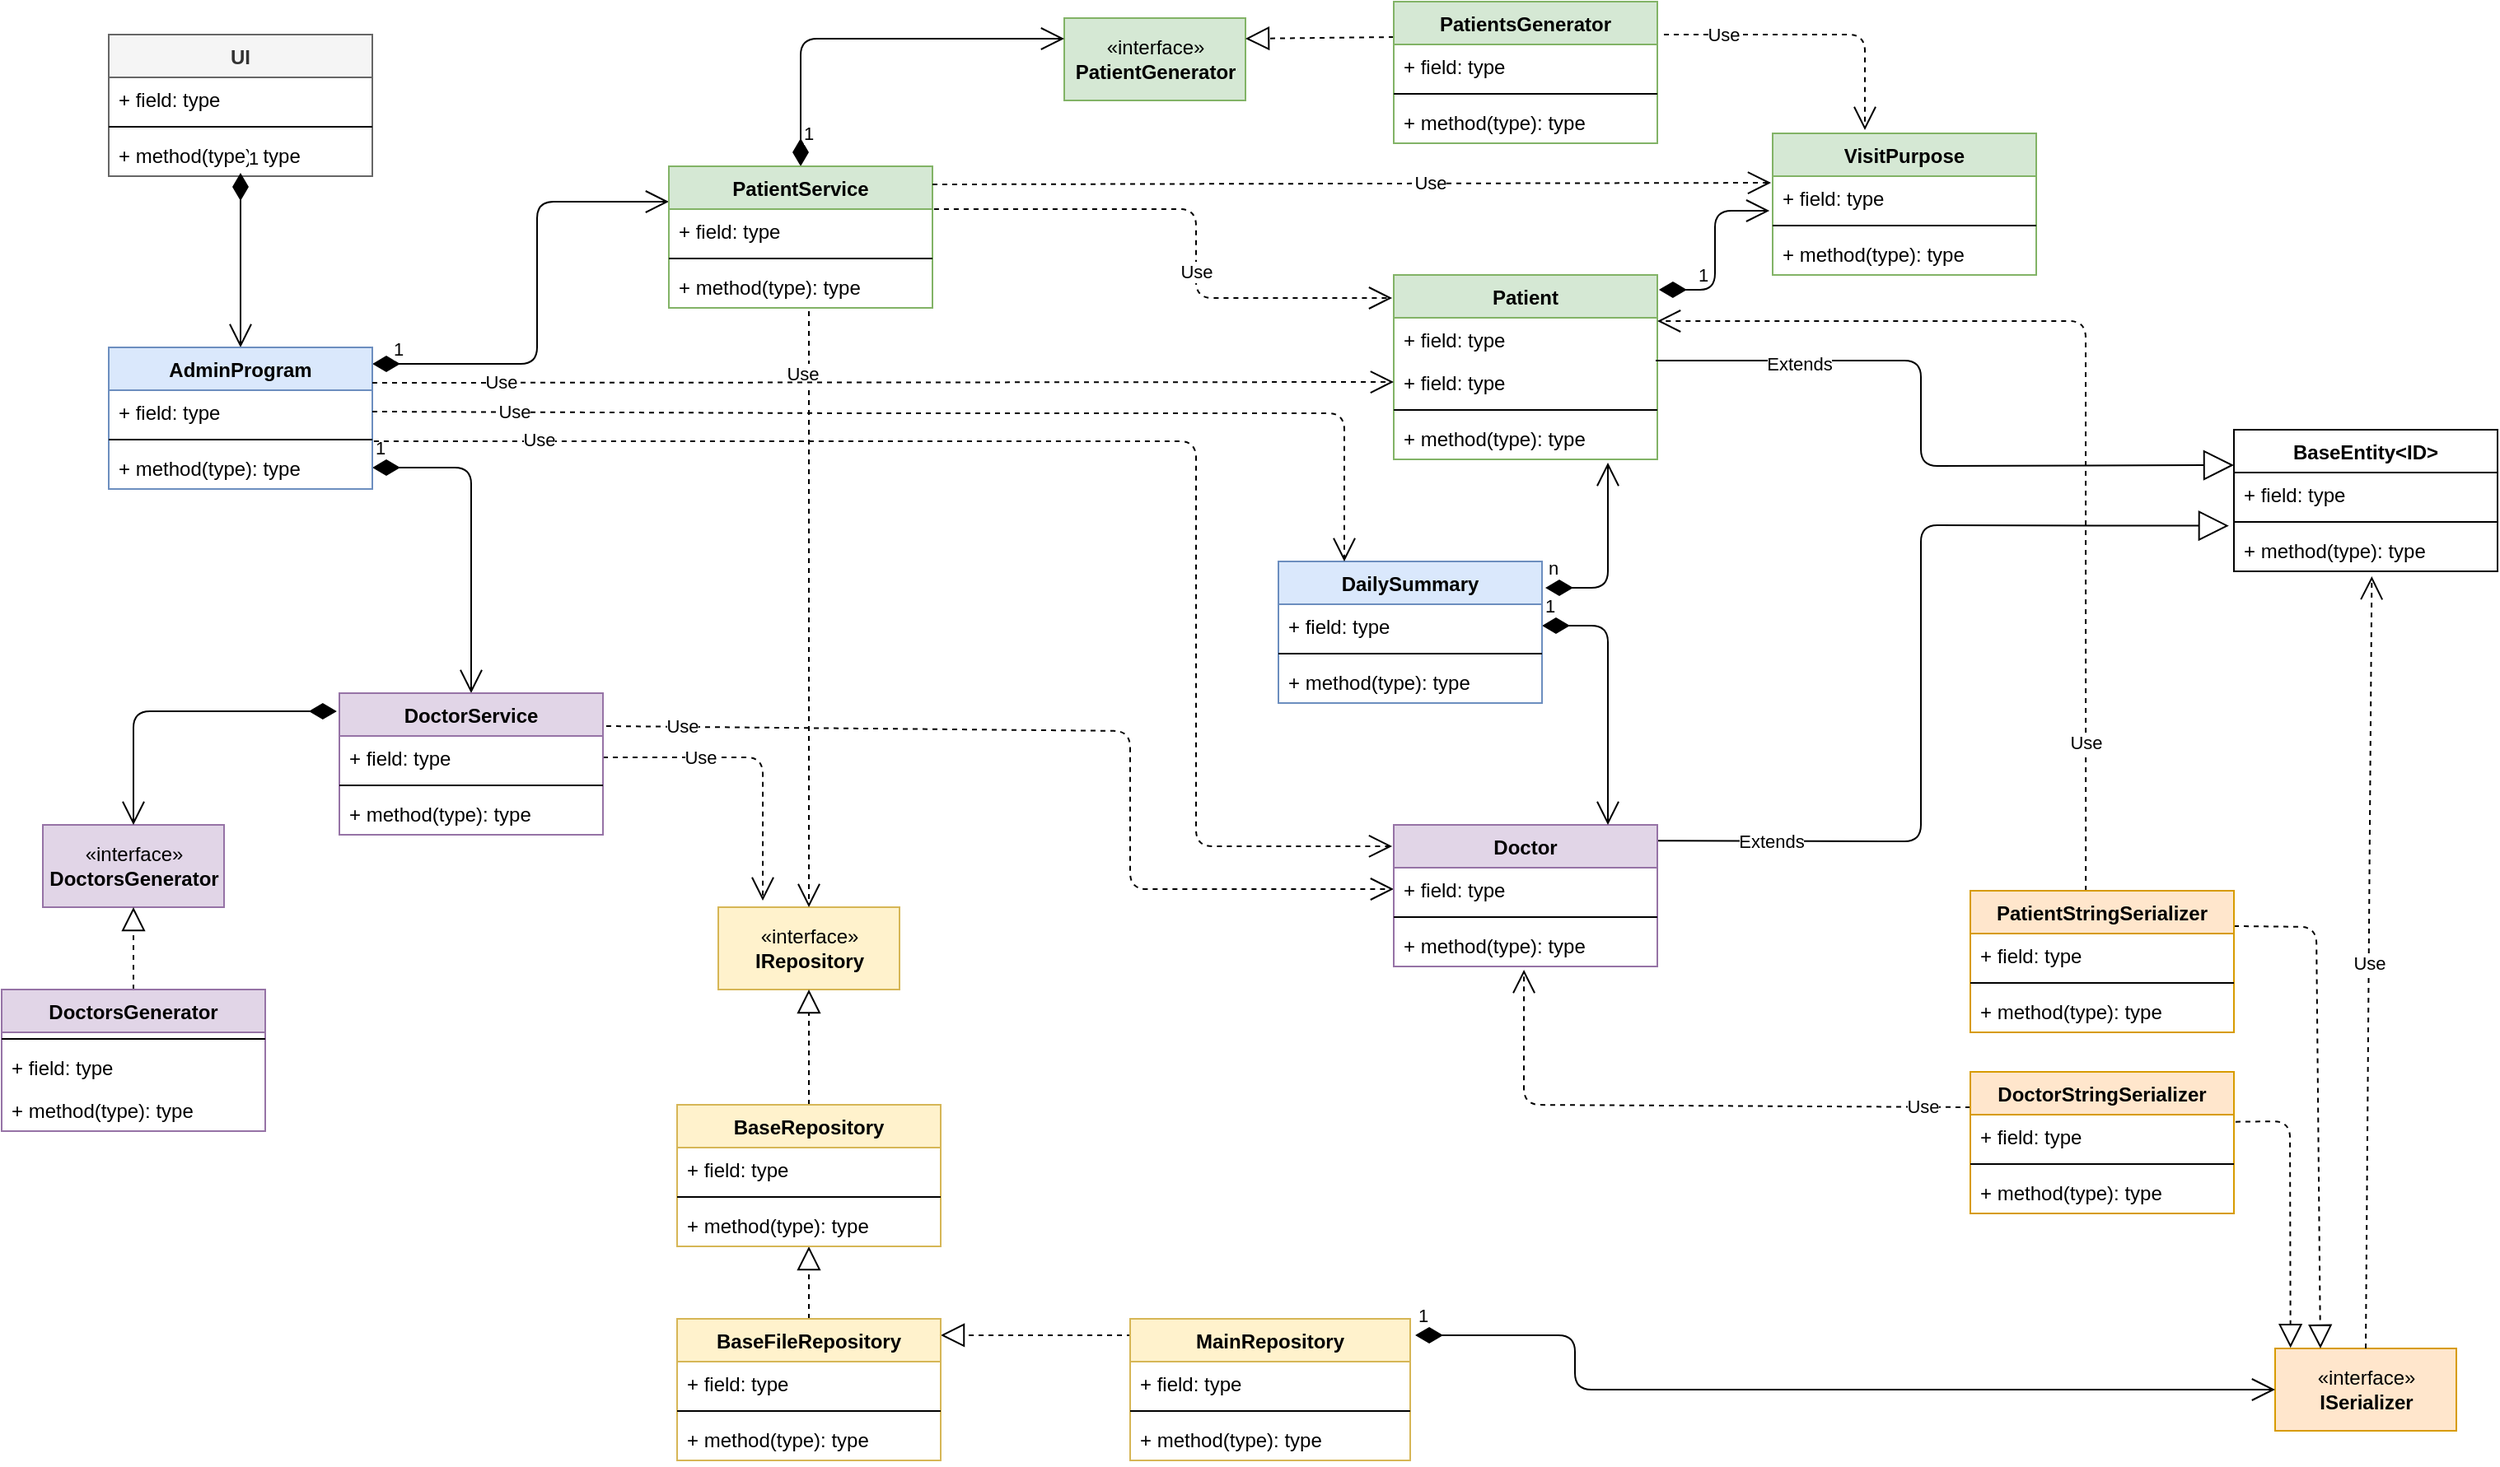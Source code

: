 <mxfile version="12.6.5" type="device"><diagram id="hZBgx05mNBf9n8l7YA9v" name="Page-1"><mxGraphModel dx="1024" dy="592" grid="1" gridSize="10" guides="1" tooltips="1" connect="1" arrows="1" fold="1" page="1" pageScale="1" pageWidth="1600" pageHeight="1400" math="0" shadow="0"><root><mxCell id="0"/><mxCell id="1" parent="0"/><mxCell id="tx1ki3IUED6wEYDxMG1G-6" value="VisitPurpose" style="swimlane;fontStyle=1;align=center;verticalAlign=top;childLayout=stackLayout;horizontal=1;startSize=26;horizontalStack=0;resizeParent=1;resizeParentMax=0;resizeLast=0;collapsible=1;marginBottom=0;fillColor=#d5e8d4;strokeColor=#82b366;" parent="1" vertex="1"><mxGeometry x="1110" y="100" width="160" height="86" as="geometry"/></mxCell><mxCell id="tx1ki3IUED6wEYDxMG1G-7" value="+ field: type" style="text;strokeColor=none;fillColor=none;align=left;verticalAlign=top;spacingLeft=4;spacingRight=4;overflow=hidden;rotatable=0;points=[[0,0.5],[1,0.5]];portConstraint=eastwest;" parent="tx1ki3IUED6wEYDxMG1G-6" vertex="1"><mxGeometry y="26" width="160" height="26" as="geometry"/></mxCell><mxCell id="tx1ki3IUED6wEYDxMG1G-8" value="" style="line;strokeWidth=1;fillColor=none;align=left;verticalAlign=middle;spacingTop=-1;spacingLeft=3;spacingRight=3;rotatable=0;labelPosition=right;points=[];portConstraint=eastwest;" parent="tx1ki3IUED6wEYDxMG1G-6" vertex="1"><mxGeometry y="52" width="160" height="8" as="geometry"/></mxCell><mxCell id="tx1ki3IUED6wEYDxMG1G-9" value="+ method(type): type" style="text;strokeColor=none;fillColor=none;align=left;verticalAlign=top;spacingLeft=4;spacingRight=4;overflow=hidden;rotatable=0;points=[[0,0.5],[1,0.5]];portConstraint=eastwest;" parent="tx1ki3IUED6wEYDxMG1G-6" vertex="1"><mxGeometry y="60" width="160" height="26" as="geometry"/></mxCell><mxCell id="SkpLuKaJNZUmsFl5QfP3-41" value="Patient" style="swimlane;fontStyle=1;align=center;verticalAlign=top;childLayout=stackLayout;horizontal=1;startSize=26;horizontalStack=0;resizeParent=1;resizeParentMax=0;resizeLast=0;collapsible=1;marginBottom=0;fillColor=#d5e8d4;strokeColor=#82b366;" parent="1" vertex="1"><mxGeometry x="880" y="186" width="160" height="112" as="geometry"/></mxCell><mxCell id="tx1ki3IUED6wEYDxMG1G-128" value="+ field: type" style="text;strokeColor=none;fillColor=none;align=left;verticalAlign=top;spacingLeft=4;spacingRight=4;overflow=hidden;rotatable=0;points=[[0,0.5],[1,0.5]];portConstraint=eastwest;" parent="SkpLuKaJNZUmsFl5QfP3-41" vertex="1"><mxGeometry y="26" width="160" height="26" as="geometry"/></mxCell><mxCell id="SkpLuKaJNZUmsFl5QfP3-42" value="+ field: type" style="text;strokeColor=none;fillColor=none;align=left;verticalAlign=top;spacingLeft=4;spacingRight=4;overflow=hidden;rotatable=0;points=[[0,0.5],[1,0.5]];portConstraint=eastwest;" parent="SkpLuKaJNZUmsFl5QfP3-41" vertex="1"><mxGeometry y="52" width="160" height="26" as="geometry"/></mxCell><mxCell id="SkpLuKaJNZUmsFl5QfP3-43" value="" style="line;strokeWidth=1;fillColor=none;align=left;verticalAlign=middle;spacingTop=-1;spacingLeft=3;spacingRight=3;rotatable=0;labelPosition=right;points=[];portConstraint=eastwest;" parent="SkpLuKaJNZUmsFl5QfP3-41" vertex="1"><mxGeometry y="78" width="160" height="8" as="geometry"/></mxCell><mxCell id="SkpLuKaJNZUmsFl5QfP3-44" value="+ method(type): type" style="text;strokeColor=none;fillColor=none;align=left;verticalAlign=top;spacingLeft=4;spacingRight=4;overflow=hidden;rotatable=0;points=[[0,0.5],[1,0.5]];portConstraint=eastwest;" parent="SkpLuKaJNZUmsFl5QfP3-41" vertex="1"><mxGeometry y="86" width="160" height="26" as="geometry"/></mxCell><mxCell id="SkpLuKaJNZUmsFl5QfP3-6" value="«interface»&lt;br&gt;&lt;b&gt;ISerializer&lt;/b&gt;" style="html=1;fillColor=#ffe6cc;strokeColor=#d79b00;" parent="1" vertex="1"><mxGeometry x="1415" y="838" width="110" height="50" as="geometry"/></mxCell><mxCell id="SkpLuKaJNZUmsFl5QfP3-8" value="" style="endArrow=block;dashed=1;endFill=0;endSize=12;html=1;entryX=0.085;entryY=-0.007;entryDx=0;entryDy=0;exitX=1.006;exitY=0.167;exitDx=0;exitDy=0;exitPerimeter=0;entryPerimeter=0;" parent="1" source="SkpLuKaJNZUmsFl5QfP3-3" target="SkpLuKaJNZUmsFl5QfP3-6" edge="1"><mxGeometry width="160" relative="1" as="geometry"><mxPoint x="930" y="670" as="sourcePoint"/><mxPoint x="635" y="840" as="targetPoint"/><Array as="points"><mxPoint x="1424" y="700"/></Array></mxGeometry></mxCell><mxCell id="SkpLuKaJNZUmsFl5QfP3-14" value="" style="endArrow=block;dashed=1;endFill=0;endSize=12;html=1;exitX=1;exitY=0.25;exitDx=0;exitDy=0;entryX=0.25;entryY=0;entryDx=0;entryDy=0;" parent="1" source="SkpLuKaJNZUmsFl5QfP3-9" target="SkpLuKaJNZUmsFl5QfP3-6" edge="1"><mxGeometry width="160" relative="1" as="geometry"><mxPoint x="865" y="840" as="sourcePoint"/><mxPoint x="1450" y="890" as="targetPoint"/><Array as="points"><mxPoint x="1440" y="582"/></Array></mxGeometry></mxCell><mxCell id="SkpLuKaJNZUmsFl5QfP3-15" value="«interface»&lt;br&gt;&lt;b&gt;IRepository&lt;/b&gt;" style="html=1;fillColor=#fff2cc;strokeColor=#d6b656;" parent="1" vertex="1"><mxGeometry x="470" y="570" width="110" height="50" as="geometry"/></mxCell><mxCell id="SkpLuKaJNZUmsFl5QfP3-16" value="" style="endArrow=block;dashed=1;endFill=0;endSize=12;html=1;exitX=0.006;exitY=0.116;exitDx=0;exitDy=0;entryX=1;entryY=0.116;entryDx=0;entryDy=0;entryPerimeter=0;exitPerimeter=0;" parent="1" source="SkpLuKaJNZUmsFl5QfP3-17" target="tx1ki3IUED6wEYDxMG1G-27" edge="1"><mxGeometry width="160" relative="1" as="geometry"><mxPoint x="85" y="1040" as="sourcePoint"/><mxPoint x="195" y="1160" as="targetPoint"/></mxGeometry></mxCell><mxCell id="SkpLuKaJNZUmsFl5QfP3-26" value="Use" style="endArrow=open;endSize=12;dashed=1;html=1;exitX=0.5;exitY=0;exitDx=0;exitDy=0;entryX=0.523;entryY=1.116;entryDx=0;entryDy=0;entryPerimeter=0;" parent="1" source="SkpLuKaJNZUmsFl5QfP3-6" target="SkpLuKaJNZUmsFl5QfP3-25" edge="1"><mxGeometry width="160" relative="1" as="geometry"><mxPoint x="585" y="560" as="sourcePoint"/><mxPoint x="745" y="560" as="targetPoint"/><Array as="points"/></mxGeometry></mxCell><mxCell id="SkpLuKaJNZUmsFl5QfP3-33" value="Extends" style="endArrow=block;endSize=16;endFill=0;html=1;entryX=-0.019;entryY=1.244;entryDx=0;entryDy=0;exitX=0.985;exitY=0.112;exitDx=0;exitDy=0;entryPerimeter=0;exitPerimeter=0;" parent="1" source="SkpLuKaJNZUmsFl5QfP3-28" target="SkpLuKaJNZUmsFl5QfP3-23" edge="1"><mxGeometry x="-0.735" width="160" relative="1" as="geometry"><mxPoint x="315" y="517" as="sourcePoint"/><mxPoint x="515" y="530" as="targetPoint"/><Array as="points"><mxPoint x="1200" y="530"/><mxPoint x="1200" y="338"/></Array><mxPoint as="offset"/></mxGeometry></mxCell><mxCell id="SkpLuKaJNZUmsFl5QfP3-34" value="Use" style="endArrow=open;endSize=12;dashed=1;html=1;exitX=0;exitY=0.25;exitDx=0;exitDy=0;entryX=0.494;entryY=1.077;entryDx=0;entryDy=0;entryPerimeter=0;" parent="1" source="SkpLuKaJNZUmsFl5QfP3-2" target="SkpLuKaJNZUmsFl5QfP3-31" edge="1"><mxGeometry x="-0.835" width="160" relative="1" as="geometry"><mxPoint x="859" y="669" as="sourcePoint"/><mxPoint x="859" y="578" as="targetPoint"/><Array as="points"><mxPoint x="959" y="690"/></Array><mxPoint as="offset"/></mxGeometry></mxCell><mxCell id="SkpLuKaJNZUmsFl5QfP3-46" value="Extends" style="endArrow=block;endSize=16;endFill=0;html=1;entryX=0;entryY=0.25;entryDx=0;entryDy=0;exitX=0.994;exitY=1;exitDx=0;exitDy=0;exitPerimeter=0;" parent="1" source="tx1ki3IUED6wEYDxMG1G-128" target="SkpLuKaJNZUmsFl5QfP3-22" edge="1"><mxGeometry x="-0.581" y="-2" width="160" relative="1" as="geometry"><mxPoint x="1168" y="219" as="sourcePoint"/><mxPoint x="575" y="471.5" as="targetPoint"/><Array as="points"><mxPoint x="1200" y="238"/><mxPoint x="1200" y="302"/></Array><mxPoint as="offset"/></mxGeometry></mxCell><mxCell id="SkpLuKaJNZUmsFl5QfP3-47" value="Use" style="endArrow=open;endSize=12;dashed=1;html=1;entryX=1;entryY=0.25;entryDx=0;entryDy=0;exitX=0.438;exitY=0.07;exitDx=0;exitDy=0;exitPerimeter=0;" parent="1" source="SkpLuKaJNZUmsFl5QfP3-9" target="SkpLuKaJNZUmsFl5QfP3-41" edge="1"><mxGeometry x="-0.686" width="160" relative="1" as="geometry"><mxPoint x="560.04" y="744.964" as="sourcePoint"/><mxPoint x="323" y="620.992" as="targetPoint"/><Array as="points"><mxPoint x="1300" y="214"/></Array><mxPoint as="offset"/></mxGeometry></mxCell><mxCell id="tx1ki3IUED6wEYDxMG1G-15" value="Use" style="endArrow=open;endSize=12;dashed=1;html=1;exitX=1;exitY=0.5;exitDx=0;exitDy=0;" parent="1" source="tx1ki3IUED6wEYDxMG1G-11" edge="1"><mxGeometry x="-0.356" width="160" relative="1" as="geometry"><mxPoint x="400" y="440" as="sourcePoint"/><mxPoint x="497" y="566" as="targetPoint"/><Array as="points"><mxPoint x="497" y="479"/></Array><mxPoint as="offset"/></mxGeometry></mxCell><mxCell id="tx1ki3IUED6wEYDxMG1G-16" value="Use" style="endArrow=open;endSize=12;dashed=1;html=1;entryX=0;entryY=0.5;entryDx=0;entryDy=0;" parent="1" target="SkpLuKaJNZUmsFl5QfP3-29" edge="1"><mxGeometry x="-0.84" width="160" relative="1" as="geometry"><mxPoint x="402" y="460" as="sourcePoint"/><mxPoint x="847" y="496" as="targetPoint"/><Array as="points"><mxPoint x="720" y="463"/><mxPoint x="720" y="559"/></Array><mxPoint as="offset"/></mxGeometry></mxCell><mxCell id="tx1ki3IUED6wEYDxMG1G-21" value="Use" style="endArrow=open;endSize=12;dashed=1;html=1;entryX=-0.006;entryY=0.125;entryDx=0;entryDy=0;exitX=1.006;exitY=0;exitDx=0;exitDy=0;exitPerimeter=0;entryPerimeter=0;" parent="1" source="tx1ki3IUED6wEYDxMG1G-18" target="SkpLuKaJNZUmsFl5QfP3-41" edge="1"><mxGeometry x="0.186" width="160" relative="1" as="geometry"><mxPoint x="535" y="900" as="sourcePoint"/><mxPoint x="363.96" y="617.014" as="targetPoint"/><Array as="points"><mxPoint x="760" y="146"/><mxPoint x="760" y="200"/></Array><mxPoint as="offset"/></mxGeometry></mxCell><mxCell id="tx1ki3IUED6wEYDxMG1G-22" value="Use" style="endArrow=open;endSize=12;dashed=1;html=1;entryX=0.5;entryY=0;entryDx=0;entryDy=0;" parent="1" target="SkpLuKaJNZUmsFl5QfP3-15" edge="1"><mxGeometry x="-0.794" y="-4" width="160" relative="1" as="geometry"><mxPoint x="525" y="208" as="sourcePoint"/><mxPoint x="640" y="350" as="targetPoint"/><Array as="points"/><mxPoint as="offset"/></mxGeometry></mxCell><mxCell id="tx1ki3IUED6wEYDxMG1G-31" value="" style="endArrow=block;dashed=1;endFill=0;endSize=12;html=1;exitX=0.5;exitY=0;exitDx=0;exitDy=0;" parent="1" source="tx1ki3IUED6wEYDxMG1G-27" target="tx1ki3IUED6wEYDxMG1G-35" edge="1"><mxGeometry width="160" relative="1" as="geometry"><mxPoint x="212" y="1076" as="sourcePoint"/><mxPoint x="105" y="1030" as="targetPoint"/></mxGeometry></mxCell><mxCell id="tx1ki3IUED6wEYDxMG1G-37" value="" style="endArrow=block;dashed=1;endFill=0;endSize=12;html=1;exitX=0.5;exitY=0;exitDx=0;exitDy=0;entryX=0.5;entryY=1;entryDx=0;entryDy=0;" parent="1" source="tx1ki3IUED6wEYDxMG1G-32" target="SkpLuKaJNZUmsFl5QfP3-15" edge="1"><mxGeometry width="160" relative="1" as="geometry"><mxPoint x="252.04" y="1085.958" as="sourcePoint"/><mxPoint x="254.389" y="1036" as="targetPoint"/><Array as="points"/></mxGeometry></mxCell><mxCell id="tx1ki3IUED6wEYDxMG1G-62" value="«interface»&lt;br&gt;&lt;b&gt;DoctorsGenerator&lt;/b&gt;" style="html=1;fillColor=#e1d5e7;strokeColor=#9673a6;" parent="1" vertex="1"><mxGeometry x="60" y="520" width="110" height="50" as="geometry"/></mxCell><mxCell id="tx1ki3IUED6wEYDxMG1G-63" value="«interface»&lt;br&gt;&lt;b&gt;PatientGenerator&lt;/b&gt;" style="html=1;fillColor=#d5e8d4;strokeColor=#82b366;" parent="1" vertex="1"><mxGeometry x="680" y="30" width="110" height="50" as="geometry"/></mxCell><mxCell id="tx1ki3IUED6wEYDxMG1G-64" value="" style="endArrow=block;dashed=1;endFill=0;endSize=12;html=1;entryX=0.5;entryY=1;entryDx=0;entryDy=0;exitX=0.5;exitY=0;exitDx=0;exitDy=0;" parent="1" source="tx1ki3IUED6wEYDxMG1G-38" target="tx1ki3IUED6wEYDxMG1G-62" edge="1"><mxGeometry width="160" relative="1" as="geometry"><mxPoint x="132" y="1116" as="sourcePoint"/><mxPoint x="134.381" y="1066" as="targetPoint"/></mxGeometry></mxCell><mxCell id="tx1ki3IUED6wEYDxMG1G-65" value="" style="endArrow=block;dashed=1;endFill=0;endSize=12;html=1;entryX=1;entryY=0.25;entryDx=0;entryDy=0;exitX=0;exitY=0.25;exitDx=0;exitDy=0;" parent="1" source="tx1ki3IUED6wEYDxMG1G-42" target="tx1ki3IUED6wEYDxMG1G-63" edge="1"><mxGeometry width="160" relative="1" as="geometry"><mxPoint x="420.08" y="1088.968" as="sourcePoint"/><mxPoint x="470" y="1060" as="targetPoint"/></mxGeometry></mxCell><mxCell id="tx1ki3IUED6wEYDxMG1G-66" value="1" style="endArrow=open;html=1;endSize=12;startArrow=diamondThin;startSize=14;startFill=1;edgeStyle=orthogonalEdgeStyle;align=left;verticalAlign=bottom;exitX=-0.01;exitY=0.128;exitDx=0;exitDy=0;exitPerimeter=0;entryX=0.5;entryY=0;entryDx=0;entryDy=0;" parent="1" source="tx1ki3IUED6wEYDxMG1G-10" target="tx1ki3IUED6wEYDxMG1G-62" edge="1"><mxGeometry x="-1" y="3" relative="1" as="geometry"><mxPoint x="210" y="470" as="sourcePoint"/><mxPoint x="120" y="510" as="targetPoint"/><Array as="points"><mxPoint x="115" y="451"/></Array></mxGeometry></mxCell><mxCell id="tx1ki3IUED6wEYDxMG1G-57" value="1" style="endArrow=open;html=1;endSize=12;startArrow=diamondThin;startSize=14;startFill=1;edgeStyle=orthogonalEdgeStyle;align=left;verticalAlign=bottom;exitX=0.5;exitY=0;exitDx=0;exitDy=0;entryX=0;entryY=0.25;entryDx=0;entryDy=0;" parent="1" source="tx1ki3IUED6wEYDxMG1G-17" target="tx1ki3IUED6wEYDxMG1G-63" edge="1"><mxGeometry x="-0.904" relative="1" as="geometry"><mxPoint x="537" y="90" as="sourcePoint"/><mxPoint x="720" y="63" as="targetPoint"/><Array as="points"><mxPoint x="520" y="43"/></Array><mxPoint as="offset"/></mxGeometry></mxCell><mxCell id="tx1ki3IUED6wEYDxMG1G-78" value="1" style="endArrow=open;html=1;endSize=12;startArrow=diamondThin;startSize=14;startFill=1;edgeStyle=orthogonalEdgeStyle;align=left;verticalAlign=bottom;exitX=1;exitY=0.5;exitDx=0;exitDy=0;entryX=0.5;entryY=0;entryDx=0;entryDy=0;" parent="1" source="tx1ki3IUED6wEYDxMG1G-61" target="tx1ki3IUED6wEYDxMG1G-10" edge="1"><mxGeometry x="-1" y="3" relative="1" as="geometry"><mxPoint x="480" y="210" as="sourcePoint"/><mxPoint x="438" y="352" as="targetPoint"/><Array as="points"><mxPoint x="320" y="303"/></Array></mxGeometry></mxCell><mxCell id="tx1ki3IUED6wEYDxMG1G-79" value="1" style="endArrow=open;html=1;endSize=12;startArrow=diamondThin;startSize=14;startFill=1;edgeStyle=orthogonalEdgeStyle;align=left;verticalAlign=bottom;entryX=0;entryY=0.25;entryDx=0;entryDy=0;" parent="1" target="tx1ki3IUED6wEYDxMG1G-17" edge="1"><mxGeometry x="-0.923" relative="1" as="geometry"><mxPoint x="260" y="240" as="sourcePoint"/><mxPoint x="1220" y="180" as="targetPoint"/><Array as="points"><mxPoint x="260" y="240"/><mxPoint x="360" y="240"/><mxPoint x="360" y="142"/></Array><mxPoint as="offset"/></mxGeometry></mxCell><mxCell id="tx1ki3IUED6wEYDxMG1G-42" value="PatientsGenerator" style="swimlane;fontStyle=1;align=center;verticalAlign=top;childLayout=stackLayout;horizontal=1;startSize=26;horizontalStack=0;resizeParent=1;resizeParentMax=0;resizeLast=0;collapsible=1;marginBottom=0;fillColor=#d5e8d4;strokeColor=#82b366;" parent="1" vertex="1"><mxGeometry x="880" y="20" width="160" height="86" as="geometry"/></mxCell><mxCell id="tx1ki3IUED6wEYDxMG1G-43" value="+ field: type" style="text;strokeColor=none;fillColor=none;align=left;verticalAlign=top;spacingLeft=4;spacingRight=4;overflow=hidden;rotatable=0;points=[[0,0.5],[1,0.5]];portConstraint=eastwest;" parent="tx1ki3IUED6wEYDxMG1G-42" vertex="1"><mxGeometry y="26" width="160" height="26" as="geometry"/></mxCell><mxCell id="tx1ki3IUED6wEYDxMG1G-44" value="" style="line;strokeWidth=1;fillColor=none;align=left;verticalAlign=middle;spacingTop=-1;spacingLeft=3;spacingRight=3;rotatable=0;labelPosition=right;points=[];portConstraint=eastwest;" parent="tx1ki3IUED6wEYDxMG1G-42" vertex="1"><mxGeometry y="52" width="160" height="8" as="geometry"/></mxCell><mxCell id="tx1ki3IUED6wEYDxMG1G-45" value="+ method(type): type" style="text;strokeColor=none;fillColor=none;align=left;verticalAlign=top;spacingLeft=4;spacingRight=4;overflow=hidden;rotatable=0;points=[[0,0.5],[1,0.5]];portConstraint=eastwest;" parent="tx1ki3IUED6wEYDxMG1G-42" vertex="1"><mxGeometry y="60" width="160" height="26" as="geometry"/></mxCell><mxCell id="SkpLuKaJNZUmsFl5QfP3-22" value="BaseEntity&lt;ID&gt;" style="swimlane;fontStyle=1;align=center;verticalAlign=top;childLayout=stackLayout;horizontal=1;startSize=26;horizontalStack=0;resizeParent=1;resizeParentMax=0;resizeLast=0;collapsible=1;marginBottom=0;" parent="1" vertex="1"><mxGeometry x="1390" y="280" width="160" height="86" as="geometry"/></mxCell><mxCell id="SkpLuKaJNZUmsFl5QfP3-23" value="+ field: type" style="text;strokeColor=none;fillColor=none;align=left;verticalAlign=top;spacingLeft=4;spacingRight=4;overflow=hidden;rotatable=0;points=[[0,0.5],[1,0.5]];portConstraint=eastwest;" parent="SkpLuKaJNZUmsFl5QfP3-22" vertex="1"><mxGeometry y="26" width="160" height="26" as="geometry"/></mxCell><mxCell id="SkpLuKaJNZUmsFl5QfP3-24" value="" style="line;strokeWidth=1;fillColor=none;align=left;verticalAlign=middle;spacingTop=-1;spacingLeft=3;spacingRight=3;rotatable=0;labelPosition=right;points=[];portConstraint=eastwest;" parent="SkpLuKaJNZUmsFl5QfP3-22" vertex="1"><mxGeometry y="52" width="160" height="8" as="geometry"/></mxCell><mxCell id="SkpLuKaJNZUmsFl5QfP3-25" value="+ method(type): type" style="text;strokeColor=none;fillColor=none;align=left;verticalAlign=top;spacingLeft=4;spacingRight=4;overflow=hidden;rotatable=0;points=[[0,0.5],[1,0.5]];portConstraint=eastwest;" parent="SkpLuKaJNZUmsFl5QfP3-22" vertex="1"><mxGeometry y="60" width="160" height="26" as="geometry"/></mxCell><mxCell id="tx1ki3IUED6wEYDxMG1G-68" value="UI" style="swimlane;fontStyle=1;align=center;verticalAlign=top;childLayout=stackLayout;horizontal=1;startSize=26;horizontalStack=0;resizeParent=1;resizeParentMax=0;resizeLast=0;collapsible=1;marginBottom=0;fillColor=#f5f5f5;strokeColor=#666666;fontColor=#333333;" parent="1" vertex="1"><mxGeometry x="100" y="40" width="160" height="86" as="geometry"/></mxCell><mxCell id="tx1ki3IUED6wEYDxMG1G-69" value="+ field: type" style="text;strokeColor=none;fillColor=none;align=left;verticalAlign=top;spacingLeft=4;spacingRight=4;overflow=hidden;rotatable=0;points=[[0,0.5],[1,0.5]];portConstraint=eastwest;" parent="tx1ki3IUED6wEYDxMG1G-68" vertex="1"><mxGeometry y="26" width="160" height="26" as="geometry"/></mxCell><mxCell id="tx1ki3IUED6wEYDxMG1G-70" value="" style="line;strokeWidth=1;fillColor=none;align=left;verticalAlign=middle;spacingTop=-1;spacingLeft=3;spacingRight=3;rotatable=0;labelPosition=right;points=[];portConstraint=eastwest;" parent="tx1ki3IUED6wEYDxMG1G-68" vertex="1"><mxGeometry y="52" width="160" height="8" as="geometry"/></mxCell><mxCell id="tx1ki3IUED6wEYDxMG1G-71" value="+ method(type): type" style="text;strokeColor=none;fillColor=none;align=left;verticalAlign=top;spacingLeft=4;spacingRight=4;overflow=hidden;rotatable=0;points=[[0,0.5],[1,0.5]];portConstraint=eastwest;" parent="tx1ki3IUED6wEYDxMG1G-68" vertex="1"><mxGeometry y="60" width="160" height="26" as="geometry"/></mxCell><mxCell id="tx1ki3IUED6wEYDxMG1G-84" value="1" style="endArrow=open;html=1;endSize=12;startArrow=diamondThin;startSize=14;startFill=1;edgeStyle=orthogonalEdgeStyle;align=left;verticalAlign=bottom;entryX=0.5;entryY=0;entryDx=0;entryDy=0;exitX=0.5;exitY=0.923;exitDx=0;exitDy=0;exitPerimeter=0;" parent="1" source="tx1ki3IUED6wEYDxMG1G-71" target="tx1ki3IUED6wEYDxMG1G-58" edge="1"><mxGeometry x="-1" y="3" relative="1" as="geometry"><mxPoint x="180" y="140" as="sourcePoint"/><mxPoint x="410" y="280" as="targetPoint"/><Array as="points"><mxPoint x="180" y="140"/><mxPoint x="180" y="140"/></Array></mxGeometry></mxCell><mxCell id="tx1ki3IUED6wEYDxMG1G-58" value="AdminProgram" style="swimlane;fontStyle=1;align=center;verticalAlign=top;childLayout=stackLayout;horizontal=1;startSize=26;horizontalStack=0;resizeParent=1;resizeParentMax=0;resizeLast=0;collapsible=1;marginBottom=0;fillColor=#dae8fc;strokeColor=#6c8ebf;" parent="1" vertex="1"><mxGeometry x="100" y="230" width="160" height="86" as="geometry"/></mxCell><mxCell id="tx1ki3IUED6wEYDxMG1G-59" value="+ field: type" style="text;strokeColor=none;fillColor=none;align=left;verticalAlign=top;spacingLeft=4;spacingRight=4;overflow=hidden;rotatable=0;points=[[0,0.5],[1,0.5]];portConstraint=eastwest;" parent="tx1ki3IUED6wEYDxMG1G-58" vertex="1"><mxGeometry y="26" width="160" height="26" as="geometry"/></mxCell><mxCell id="tx1ki3IUED6wEYDxMG1G-60" value="" style="line;strokeWidth=1;fillColor=none;align=left;verticalAlign=middle;spacingTop=-1;spacingLeft=3;spacingRight=3;rotatable=0;labelPosition=right;points=[];portConstraint=eastwest;" parent="tx1ki3IUED6wEYDxMG1G-58" vertex="1"><mxGeometry y="52" width="160" height="8" as="geometry"/></mxCell><mxCell id="tx1ki3IUED6wEYDxMG1G-61" value="+ method(type): type" style="text;strokeColor=none;fillColor=none;align=left;verticalAlign=top;spacingLeft=4;spacingRight=4;overflow=hidden;rotatable=0;points=[[0,0.5],[1,0.5]];portConstraint=eastwest;" parent="tx1ki3IUED6wEYDxMG1G-58" vertex="1"><mxGeometry y="60" width="160" height="26" as="geometry"/></mxCell><mxCell id="tx1ki3IUED6wEYDxMG1G-17" value="PatientService&#10;" style="swimlane;fontStyle=1;align=center;verticalAlign=top;childLayout=stackLayout;horizontal=1;startSize=26;horizontalStack=0;resizeParent=1;resizeParentMax=0;resizeLast=0;collapsible=1;marginBottom=0;fillColor=#d5e8d4;strokeColor=#82b366;" parent="1" vertex="1"><mxGeometry x="440" y="120" width="160" height="86" as="geometry"/></mxCell><mxCell id="tx1ki3IUED6wEYDxMG1G-18" value="+ field: type" style="text;strokeColor=none;fillColor=none;align=left;verticalAlign=top;spacingLeft=4;spacingRight=4;overflow=hidden;rotatable=0;points=[[0,0.5],[1,0.5]];portConstraint=eastwest;" parent="tx1ki3IUED6wEYDxMG1G-17" vertex="1"><mxGeometry y="26" width="160" height="26" as="geometry"/></mxCell><mxCell id="tx1ki3IUED6wEYDxMG1G-19" value="" style="line;strokeWidth=1;fillColor=none;align=left;verticalAlign=middle;spacingTop=-1;spacingLeft=3;spacingRight=3;rotatable=0;labelPosition=right;points=[];portConstraint=eastwest;" parent="tx1ki3IUED6wEYDxMG1G-17" vertex="1"><mxGeometry y="52" width="160" height="8" as="geometry"/></mxCell><mxCell id="tx1ki3IUED6wEYDxMG1G-20" value="+ method(type): type" style="text;strokeColor=none;fillColor=none;align=left;verticalAlign=top;spacingLeft=4;spacingRight=4;overflow=hidden;rotatable=0;points=[[0,0.5],[1,0.5]];portConstraint=eastwest;" parent="tx1ki3IUED6wEYDxMG1G-17" vertex="1"><mxGeometry y="60" width="160" height="26" as="geometry"/></mxCell><mxCell id="tx1ki3IUED6wEYDxMG1G-97" value="1" style="endArrow=open;html=1;endSize=12;startArrow=diamondThin;startSize=14;startFill=1;edgeStyle=orthogonalEdgeStyle;align=left;verticalAlign=bottom;exitX=1.018;exitY=0.116;exitDx=0;exitDy=0;entryX=0;entryY=0.5;entryDx=0;entryDy=0;exitPerimeter=0;" parent="1" source="SkpLuKaJNZUmsFl5QfP3-17" target="SkpLuKaJNZUmsFl5QfP3-6" edge="1"><mxGeometry x="-1" y="3" relative="1" as="geometry"><mxPoint x="380" y="1270" as="sourcePoint"/><mxPoint x="540" y="1270" as="targetPoint"/><Array as="points"><mxPoint x="990" y="830"/><mxPoint x="990" y="863"/></Array></mxGeometry></mxCell><mxCell id="tx1ki3IUED6wEYDxMG1G-104" value="Use" style="endArrow=open;endSize=12;dashed=1;html=1;exitX=1.006;exitY=-0.115;exitDx=0;exitDy=0;exitPerimeter=0;entryX=-0.006;entryY=0.151;entryDx=0;entryDy=0;entryPerimeter=0;" parent="1" source="tx1ki3IUED6wEYDxMG1G-61" target="SkpLuKaJNZUmsFl5QfP3-28" edge="1"><mxGeometry x="-0.767" y="1" width="160" relative="1" as="geometry"><mxPoint x="438.4" y="395.008" as="sourcePoint"/><mxPoint x="861" y="447" as="targetPoint"/><Array as="points"><mxPoint x="530" y="287"/><mxPoint x="760" y="287"/><mxPoint x="760" y="533"/></Array><mxPoint as="offset"/></mxGeometry></mxCell><mxCell id="tx1ki3IUED6wEYDxMG1G-105" value="Use" style="endArrow=open;endSize=12;dashed=1;html=1;exitX=1;exitY=0.25;exitDx=0;exitDy=0;entryX=0;entryY=0.5;entryDx=0;entryDy=0;" parent="1" source="tx1ki3IUED6wEYDxMG1G-58" target="SkpLuKaJNZUmsFl5QfP3-42" edge="1"><mxGeometry x="-0.746" width="160" relative="1" as="geometry"><mxPoint x="448.4" y="405.008" as="sourcePoint"/><mxPoint x="1009" y="256" as="targetPoint"/><Array as="points"/><mxPoint as="offset"/></mxGeometry></mxCell><mxCell id="tx1ki3IUED6wEYDxMG1G-38" value="DoctorsGenerator" style="swimlane;fontStyle=1;align=center;verticalAlign=top;childLayout=stackLayout;horizontal=1;startSize=26;horizontalStack=0;resizeParent=1;resizeParentMax=0;resizeLast=0;collapsible=1;marginBottom=0;fillColor=#e1d5e7;strokeColor=#9673a6;" parent="1" vertex="1"><mxGeometry x="35" y="620" width="160" height="86" as="geometry"/></mxCell><mxCell id="tx1ki3IUED6wEYDxMG1G-40" value="" style="line;strokeWidth=1;fillColor=none;align=left;verticalAlign=middle;spacingTop=-1;spacingLeft=3;spacingRight=3;rotatable=0;labelPosition=right;points=[];portConstraint=eastwest;" parent="tx1ki3IUED6wEYDxMG1G-38" vertex="1"><mxGeometry y="26" width="160" height="8" as="geometry"/></mxCell><mxCell id="tx1ki3IUED6wEYDxMG1G-39" value="+ field: type" style="text;strokeColor=none;fillColor=none;align=left;verticalAlign=top;spacingLeft=4;spacingRight=4;overflow=hidden;rotatable=0;points=[[0,0.5],[1,0.5]];portConstraint=eastwest;" parent="tx1ki3IUED6wEYDxMG1G-38" vertex="1"><mxGeometry y="34" width="160" height="26" as="geometry"/></mxCell><mxCell id="tx1ki3IUED6wEYDxMG1G-41" value="+ method(type): type" style="text;strokeColor=none;fillColor=none;align=left;verticalAlign=top;spacingLeft=4;spacingRight=4;overflow=hidden;rotatable=0;points=[[0,0.5],[1,0.5]];portConstraint=eastwest;" parent="tx1ki3IUED6wEYDxMG1G-38" vertex="1"><mxGeometry y="60" width="160" height="26" as="geometry"/></mxCell><mxCell id="SkpLuKaJNZUmsFl5QfP3-9" value="PatientStringSerializer" style="swimlane;fontStyle=1;align=center;verticalAlign=top;childLayout=stackLayout;horizontal=1;startSize=26;horizontalStack=0;resizeParent=1;resizeParentMax=0;resizeLast=0;collapsible=1;marginBottom=0;fillColor=#ffe6cc;strokeColor=#d79b00;" parent="1" vertex="1"><mxGeometry x="1230" y="560" width="160" height="86" as="geometry"/></mxCell><mxCell id="SkpLuKaJNZUmsFl5QfP3-10" value="+ field: type" style="text;strokeColor=none;fillColor=none;align=left;verticalAlign=top;spacingLeft=4;spacingRight=4;overflow=hidden;rotatable=0;points=[[0,0.5],[1,0.5]];portConstraint=eastwest;" parent="SkpLuKaJNZUmsFl5QfP3-9" vertex="1"><mxGeometry y="26" width="160" height="26" as="geometry"/></mxCell><mxCell id="SkpLuKaJNZUmsFl5QfP3-11" value="" style="line;strokeWidth=1;fillColor=none;align=left;verticalAlign=middle;spacingTop=-1;spacingLeft=3;spacingRight=3;rotatable=0;labelPosition=right;points=[];portConstraint=eastwest;" parent="SkpLuKaJNZUmsFl5QfP3-9" vertex="1"><mxGeometry y="52" width="160" height="8" as="geometry"/></mxCell><mxCell id="SkpLuKaJNZUmsFl5QfP3-12" value="+ method(type): type" style="text;strokeColor=none;fillColor=none;align=left;verticalAlign=top;spacingLeft=4;spacingRight=4;overflow=hidden;rotatable=0;points=[[0,0.5],[1,0.5]];portConstraint=eastwest;" parent="SkpLuKaJNZUmsFl5QfP3-9" vertex="1"><mxGeometry y="60" width="160" height="26" as="geometry"/></mxCell><mxCell id="SkpLuKaJNZUmsFl5QfP3-2" value="DoctorStringSerializer" style="swimlane;fontStyle=1;align=center;verticalAlign=top;childLayout=stackLayout;horizontal=1;startSize=26;horizontalStack=0;resizeParent=1;resizeParentMax=0;resizeLast=0;collapsible=1;marginBottom=0;fillColor=#ffe6cc;strokeColor=#d79b00;" parent="1" vertex="1"><mxGeometry x="1230" y="670" width="160" height="86" as="geometry"/></mxCell><mxCell id="SkpLuKaJNZUmsFl5QfP3-3" value="+ field: type" style="text;strokeColor=none;fillColor=none;align=left;verticalAlign=top;spacingLeft=4;spacingRight=4;overflow=hidden;rotatable=0;points=[[0,0.5],[1,0.5]];portConstraint=eastwest;" parent="SkpLuKaJNZUmsFl5QfP3-2" vertex="1"><mxGeometry y="26" width="160" height="26" as="geometry"/></mxCell><mxCell id="SkpLuKaJNZUmsFl5QfP3-4" value="" style="line;strokeWidth=1;fillColor=none;align=left;verticalAlign=middle;spacingTop=-1;spacingLeft=3;spacingRight=3;rotatable=0;labelPosition=right;points=[];portConstraint=eastwest;" parent="SkpLuKaJNZUmsFl5QfP3-2" vertex="1"><mxGeometry y="52" width="160" height="8" as="geometry"/></mxCell><mxCell id="SkpLuKaJNZUmsFl5QfP3-5" value="+ method(type): type" style="text;strokeColor=none;fillColor=none;align=left;verticalAlign=top;spacingLeft=4;spacingRight=4;overflow=hidden;rotatable=0;points=[[0,0.5],[1,0.5]];portConstraint=eastwest;" parent="SkpLuKaJNZUmsFl5QfP3-2" vertex="1"><mxGeometry y="60" width="160" height="26" as="geometry"/></mxCell><mxCell id="tx1ki3IUED6wEYDxMG1G-125" value="1" style="endArrow=open;html=1;endSize=12;startArrow=diamondThin;startSize=14;startFill=1;edgeStyle=orthogonalEdgeStyle;align=left;verticalAlign=bottom;entryX=-0.012;entryY=0.808;entryDx=0;entryDy=0;entryPerimeter=0;exitX=1.006;exitY=0.08;exitDx=0;exitDy=0;exitPerimeter=0;" parent="1" source="SkpLuKaJNZUmsFl5QfP3-41" target="tx1ki3IUED6wEYDxMG1G-7" edge="1"><mxGeometry x="-0.616" relative="1" as="geometry"><mxPoint x="1028" y="215" as="sourcePoint"/><mxPoint x="1100" y="160" as="targetPoint"/><mxPoint as="offset"/></mxGeometry></mxCell><mxCell id="tx1ki3IUED6wEYDxMG1G-126" value="Use" style="endArrow=open;endSize=12;dashed=1;html=1;entryX=-0.006;entryY=0.154;entryDx=0;entryDy=0;exitX=1;exitY=0.128;exitDx=0;exitDy=0;exitPerimeter=0;entryPerimeter=0;" parent="1" source="tx1ki3IUED6wEYDxMG1G-17" target="tx1ki3IUED6wEYDxMG1G-7" edge="1"><mxGeometry x="0.186" width="160" relative="1" as="geometry"><mxPoint x="611.6" y="140.32" as="sourcePoint"/><mxPoint x="890" y="251.5" as="targetPoint"/><Array as="points"/><mxPoint as="offset"/></mxGeometry></mxCell><mxCell id="tx1ki3IUED6wEYDxMG1G-127" value="Use" style="endArrow=open;endSize=12;dashed=1;html=1;entryX=0.35;entryY=-0.023;entryDx=0;entryDy=0;entryPerimeter=0;" parent="1" target="tx1ki3IUED6wEYDxMG1G-6" edge="1"><mxGeometry x="-0.6" width="160" relative="1" as="geometry"><mxPoint x="1044" y="40" as="sourcePoint"/><mxPoint x="900" y="261.5" as="targetPoint"/><Array as="points"><mxPoint x="1166" y="40"/></Array><mxPoint as="offset"/></mxGeometry></mxCell><mxCell id="tx1ki3IUED6wEYDxMG1G-10" value="DoctorService" style="swimlane;fontStyle=1;align=center;verticalAlign=top;childLayout=stackLayout;horizontal=1;startSize=26;horizontalStack=0;resizeParent=1;resizeParentMax=0;resizeLast=0;collapsible=1;marginBottom=0;fillColor=#e1d5e7;strokeColor=#9673a6;" parent="1" vertex="1"><mxGeometry x="240" y="440" width="160" height="86" as="geometry"/></mxCell><mxCell id="tx1ki3IUED6wEYDxMG1G-11" value="+ field: type" style="text;strokeColor=none;fillColor=none;align=left;verticalAlign=top;spacingLeft=4;spacingRight=4;overflow=hidden;rotatable=0;points=[[0,0.5],[1,0.5]];portConstraint=eastwest;" parent="tx1ki3IUED6wEYDxMG1G-10" vertex="1"><mxGeometry y="26" width="160" height="26" as="geometry"/></mxCell><mxCell id="tx1ki3IUED6wEYDxMG1G-12" value="" style="line;strokeWidth=1;fillColor=none;align=left;verticalAlign=middle;spacingTop=-1;spacingLeft=3;spacingRight=3;rotatable=0;labelPosition=right;points=[];portConstraint=eastwest;" parent="tx1ki3IUED6wEYDxMG1G-10" vertex="1"><mxGeometry y="52" width="160" height="8" as="geometry"/></mxCell><mxCell id="tx1ki3IUED6wEYDxMG1G-13" value="+ method(type): type" style="text;strokeColor=none;fillColor=none;align=left;verticalAlign=top;spacingLeft=4;spacingRight=4;overflow=hidden;rotatable=0;points=[[0,0.5],[1,0.5]];portConstraint=eastwest;" parent="tx1ki3IUED6wEYDxMG1G-10" vertex="1"><mxGeometry y="60" width="160" height="26" as="geometry"/></mxCell><mxCell id="tx1ki3IUED6wEYDxMG1G-27" value="BaseFileRepository" style="swimlane;fontStyle=1;align=center;verticalAlign=top;childLayout=stackLayout;horizontal=1;startSize=26;horizontalStack=0;resizeParent=1;resizeParentMax=0;resizeLast=0;collapsible=1;marginBottom=0;fillColor=#fff2cc;strokeColor=#d6b656;" parent="1" vertex="1"><mxGeometry x="445" y="820" width="160" height="86" as="geometry"/></mxCell><mxCell id="tx1ki3IUED6wEYDxMG1G-28" value="+ field: type" style="text;strokeColor=none;fillColor=none;align=left;verticalAlign=top;spacingLeft=4;spacingRight=4;overflow=hidden;rotatable=0;points=[[0,0.5],[1,0.5]];portConstraint=eastwest;" parent="tx1ki3IUED6wEYDxMG1G-27" vertex="1"><mxGeometry y="26" width="160" height="26" as="geometry"/></mxCell><mxCell id="tx1ki3IUED6wEYDxMG1G-29" value="" style="line;strokeWidth=1;fillColor=none;align=left;verticalAlign=middle;spacingTop=-1;spacingLeft=3;spacingRight=3;rotatable=0;labelPosition=right;points=[];portConstraint=eastwest;" parent="tx1ki3IUED6wEYDxMG1G-27" vertex="1"><mxGeometry y="52" width="160" height="8" as="geometry"/></mxCell><mxCell id="tx1ki3IUED6wEYDxMG1G-30" value="+ method(type): type" style="text;strokeColor=none;fillColor=none;align=left;verticalAlign=top;spacingLeft=4;spacingRight=4;overflow=hidden;rotatable=0;points=[[0,0.5],[1,0.5]];portConstraint=eastwest;" parent="tx1ki3IUED6wEYDxMG1G-27" vertex="1"><mxGeometry y="60" width="160" height="26" as="geometry"/></mxCell><mxCell id="tx1ki3IUED6wEYDxMG1G-32" value="BaseRepository" style="swimlane;fontStyle=1;align=center;verticalAlign=top;childLayout=stackLayout;horizontal=1;startSize=26;horizontalStack=0;resizeParent=1;resizeParentMax=0;resizeLast=0;collapsible=1;marginBottom=0;fillColor=#fff2cc;strokeColor=#d6b656;" parent="1" vertex="1"><mxGeometry x="445" y="690" width="160" height="86" as="geometry"/></mxCell><mxCell id="tx1ki3IUED6wEYDxMG1G-33" value="+ field: type" style="text;strokeColor=none;fillColor=none;align=left;verticalAlign=top;spacingLeft=4;spacingRight=4;overflow=hidden;rotatable=0;points=[[0,0.5],[1,0.5]];portConstraint=eastwest;" parent="tx1ki3IUED6wEYDxMG1G-32" vertex="1"><mxGeometry y="26" width="160" height="26" as="geometry"/></mxCell><mxCell id="tx1ki3IUED6wEYDxMG1G-34" value="" style="line;strokeWidth=1;fillColor=none;align=left;verticalAlign=middle;spacingTop=-1;spacingLeft=3;spacingRight=3;rotatable=0;labelPosition=right;points=[];portConstraint=eastwest;" parent="tx1ki3IUED6wEYDxMG1G-32" vertex="1"><mxGeometry y="52" width="160" height="8" as="geometry"/></mxCell><mxCell id="tx1ki3IUED6wEYDxMG1G-35" value="+ method(type): type" style="text;strokeColor=none;fillColor=none;align=left;verticalAlign=top;spacingLeft=4;spacingRight=4;overflow=hidden;rotatable=0;points=[[0,0.5],[1,0.5]];portConstraint=eastwest;" parent="tx1ki3IUED6wEYDxMG1G-32" vertex="1"><mxGeometry y="60" width="160" height="26" as="geometry"/></mxCell><mxCell id="SkpLuKaJNZUmsFl5QfP3-28" value="Doctor" style="swimlane;fontStyle=1;align=center;verticalAlign=top;childLayout=stackLayout;horizontal=1;startSize=26;horizontalStack=0;resizeParent=1;resizeParentMax=0;resizeLast=0;collapsible=1;marginBottom=0;fillColor=#e1d5e7;strokeColor=#9673a6;" parent="1" vertex="1"><mxGeometry x="880" y="520" width="160" height="86" as="geometry"/></mxCell><mxCell id="SkpLuKaJNZUmsFl5QfP3-29" value="+ field: type" style="text;strokeColor=none;fillColor=none;align=left;verticalAlign=top;spacingLeft=4;spacingRight=4;overflow=hidden;rotatable=0;points=[[0,0.5],[1,0.5]];portConstraint=eastwest;" parent="SkpLuKaJNZUmsFl5QfP3-28" vertex="1"><mxGeometry y="26" width="160" height="26" as="geometry"/></mxCell><mxCell id="SkpLuKaJNZUmsFl5QfP3-30" value="" style="line;strokeWidth=1;fillColor=none;align=left;verticalAlign=middle;spacingTop=-1;spacingLeft=3;spacingRight=3;rotatable=0;labelPosition=right;points=[];portConstraint=eastwest;" parent="SkpLuKaJNZUmsFl5QfP3-28" vertex="1"><mxGeometry y="52" width="160" height="8" as="geometry"/></mxCell><mxCell id="SkpLuKaJNZUmsFl5QfP3-31" value="+ method(type): type" style="text;strokeColor=none;fillColor=none;align=left;verticalAlign=top;spacingLeft=4;spacingRight=4;overflow=hidden;rotatable=0;points=[[0,0.5],[1,0.5]];portConstraint=eastwest;" parent="SkpLuKaJNZUmsFl5QfP3-28" vertex="1"><mxGeometry y="60" width="160" height="26" as="geometry"/></mxCell><mxCell id="SkpLuKaJNZUmsFl5QfP3-17" value="MainRepository" style="swimlane;fontStyle=1;align=center;verticalAlign=top;childLayout=stackLayout;horizontal=1;startSize=26;horizontalStack=0;resizeParent=1;resizeParentMax=0;resizeLast=0;collapsible=1;marginBottom=0;fillColor=#fff2cc;strokeColor=#d6b656;" parent="1" vertex="1"><mxGeometry x="720" y="820" width="170" height="86" as="geometry"/></mxCell><mxCell id="SkpLuKaJNZUmsFl5QfP3-18" value="+ field: type" style="text;strokeColor=none;fillColor=none;align=left;verticalAlign=top;spacingLeft=4;spacingRight=4;overflow=hidden;rotatable=0;points=[[0,0.5],[1,0.5]];portConstraint=eastwest;" parent="SkpLuKaJNZUmsFl5QfP3-17" vertex="1"><mxGeometry y="26" width="170" height="26" as="geometry"/></mxCell><mxCell id="SkpLuKaJNZUmsFl5QfP3-19" value="" style="line;strokeWidth=1;fillColor=none;align=left;verticalAlign=middle;spacingTop=-1;spacingLeft=3;spacingRight=3;rotatable=0;labelPosition=right;points=[];portConstraint=eastwest;" parent="SkpLuKaJNZUmsFl5QfP3-17" vertex="1"><mxGeometry y="52" width="170" height="8" as="geometry"/></mxCell><mxCell id="SkpLuKaJNZUmsFl5QfP3-20" value="+ method(type): type" style="text;strokeColor=none;fillColor=none;align=left;verticalAlign=top;spacingLeft=4;spacingRight=4;overflow=hidden;rotatable=0;points=[[0,0.5],[1,0.5]];portConstraint=eastwest;" parent="SkpLuKaJNZUmsFl5QfP3-17" vertex="1"><mxGeometry y="60" width="170" height="26" as="geometry"/></mxCell><mxCell id="tx1ki3IUED6wEYDxMG1G-138" value="1" style="endArrow=open;html=1;endSize=12;startArrow=diamondThin;startSize=14;startFill=1;edgeStyle=orthogonalEdgeStyle;align=left;verticalAlign=bottom;" parent="1" source="tx1ki3IUED6wEYDxMG1G-3" edge="1"><mxGeometry x="-1" y="3" relative="1" as="geometry"><mxPoint x="1080" y="470" as="sourcePoint"/><mxPoint x="1010" y="520" as="targetPoint"/><Array as="points"><mxPoint x="1010" y="399"/></Array></mxGeometry></mxCell><mxCell id="tx1ki3IUED6wEYDxMG1G-2" value="DailySummary" style="swimlane;fontStyle=1;align=center;verticalAlign=top;childLayout=stackLayout;horizontal=1;startSize=26;horizontalStack=0;resizeParent=1;resizeParentMax=0;resizeLast=0;collapsible=1;marginBottom=0;fillColor=#dae8fc;strokeColor=#6c8ebf;" parent="1" vertex="1"><mxGeometry x="810" y="360" width="160" height="86" as="geometry"/></mxCell><mxCell id="tx1ki3IUED6wEYDxMG1G-3" value="+ field: type" style="text;strokeColor=none;fillColor=none;align=left;verticalAlign=top;spacingLeft=4;spacingRight=4;overflow=hidden;rotatable=0;points=[[0,0.5],[1,0.5]];portConstraint=eastwest;" parent="tx1ki3IUED6wEYDxMG1G-2" vertex="1"><mxGeometry y="26" width="160" height="26" as="geometry"/></mxCell><mxCell id="tx1ki3IUED6wEYDxMG1G-4" value="" style="line;strokeWidth=1;fillColor=none;align=left;verticalAlign=middle;spacingTop=-1;spacingLeft=3;spacingRight=3;rotatable=0;labelPosition=right;points=[];portConstraint=eastwest;" parent="tx1ki3IUED6wEYDxMG1G-2" vertex="1"><mxGeometry y="52" width="160" height="8" as="geometry"/></mxCell><mxCell id="tx1ki3IUED6wEYDxMG1G-5" value="+ method(type): type" style="text;strokeColor=none;fillColor=none;align=left;verticalAlign=top;spacingLeft=4;spacingRight=4;overflow=hidden;rotatable=0;points=[[0,0.5],[1,0.5]];portConstraint=eastwest;" parent="tx1ki3IUED6wEYDxMG1G-2" vertex="1"><mxGeometry y="60" width="160" height="26" as="geometry"/></mxCell><mxCell id="tx1ki3IUED6wEYDxMG1G-144" value="n" style="endArrow=open;html=1;endSize=12;startArrow=diamondThin;startSize=14;startFill=1;edgeStyle=orthogonalEdgeStyle;align=left;verticalAlign=bottom;" parent="1" edge="1"><mxGeometry x="-1" y="3" relative="1" as="geometry"><mxPoint x="972" y="376" as="sourcePoint"/><mxPoint x="1010" y="300" as="targetPoint"/><Array as="points"><mxPoint x="1010" y="376"/><mxPoint x="1010" y="300"/></Array></mxGeometry></mxCell><mxCell id="tx1ki3IUED6wEYDxMG1G-146" value="Use" style="endArrow=open;endSize=12;dashed=1;html=1;exitX=1;exitY=0.5;exitDx=0;exitDy=0;entryX=0.25;entryY=0;entryDx=0;entryDy=0;" parent="1" source="tx1ki3IUED6wEYDxMG1G-59" target="tx1ki3IUED6wEYDxMG1G-2" edge="1"><mxGeometry x="-0.746" width="160" relative="1" as="geometry"><mxPoint x="270" y="261.5" as="sourcePoint"/><mxPoint x="860" y="269" as="targetPoint"/><Array as="points"><mxPoint x="550" y="270"/><mxPoint x="850" y="270"/></Array><mxPoint as="offset"/></mxGeometry></mxCell></root></mxGraphModel></diagram></mxfile>